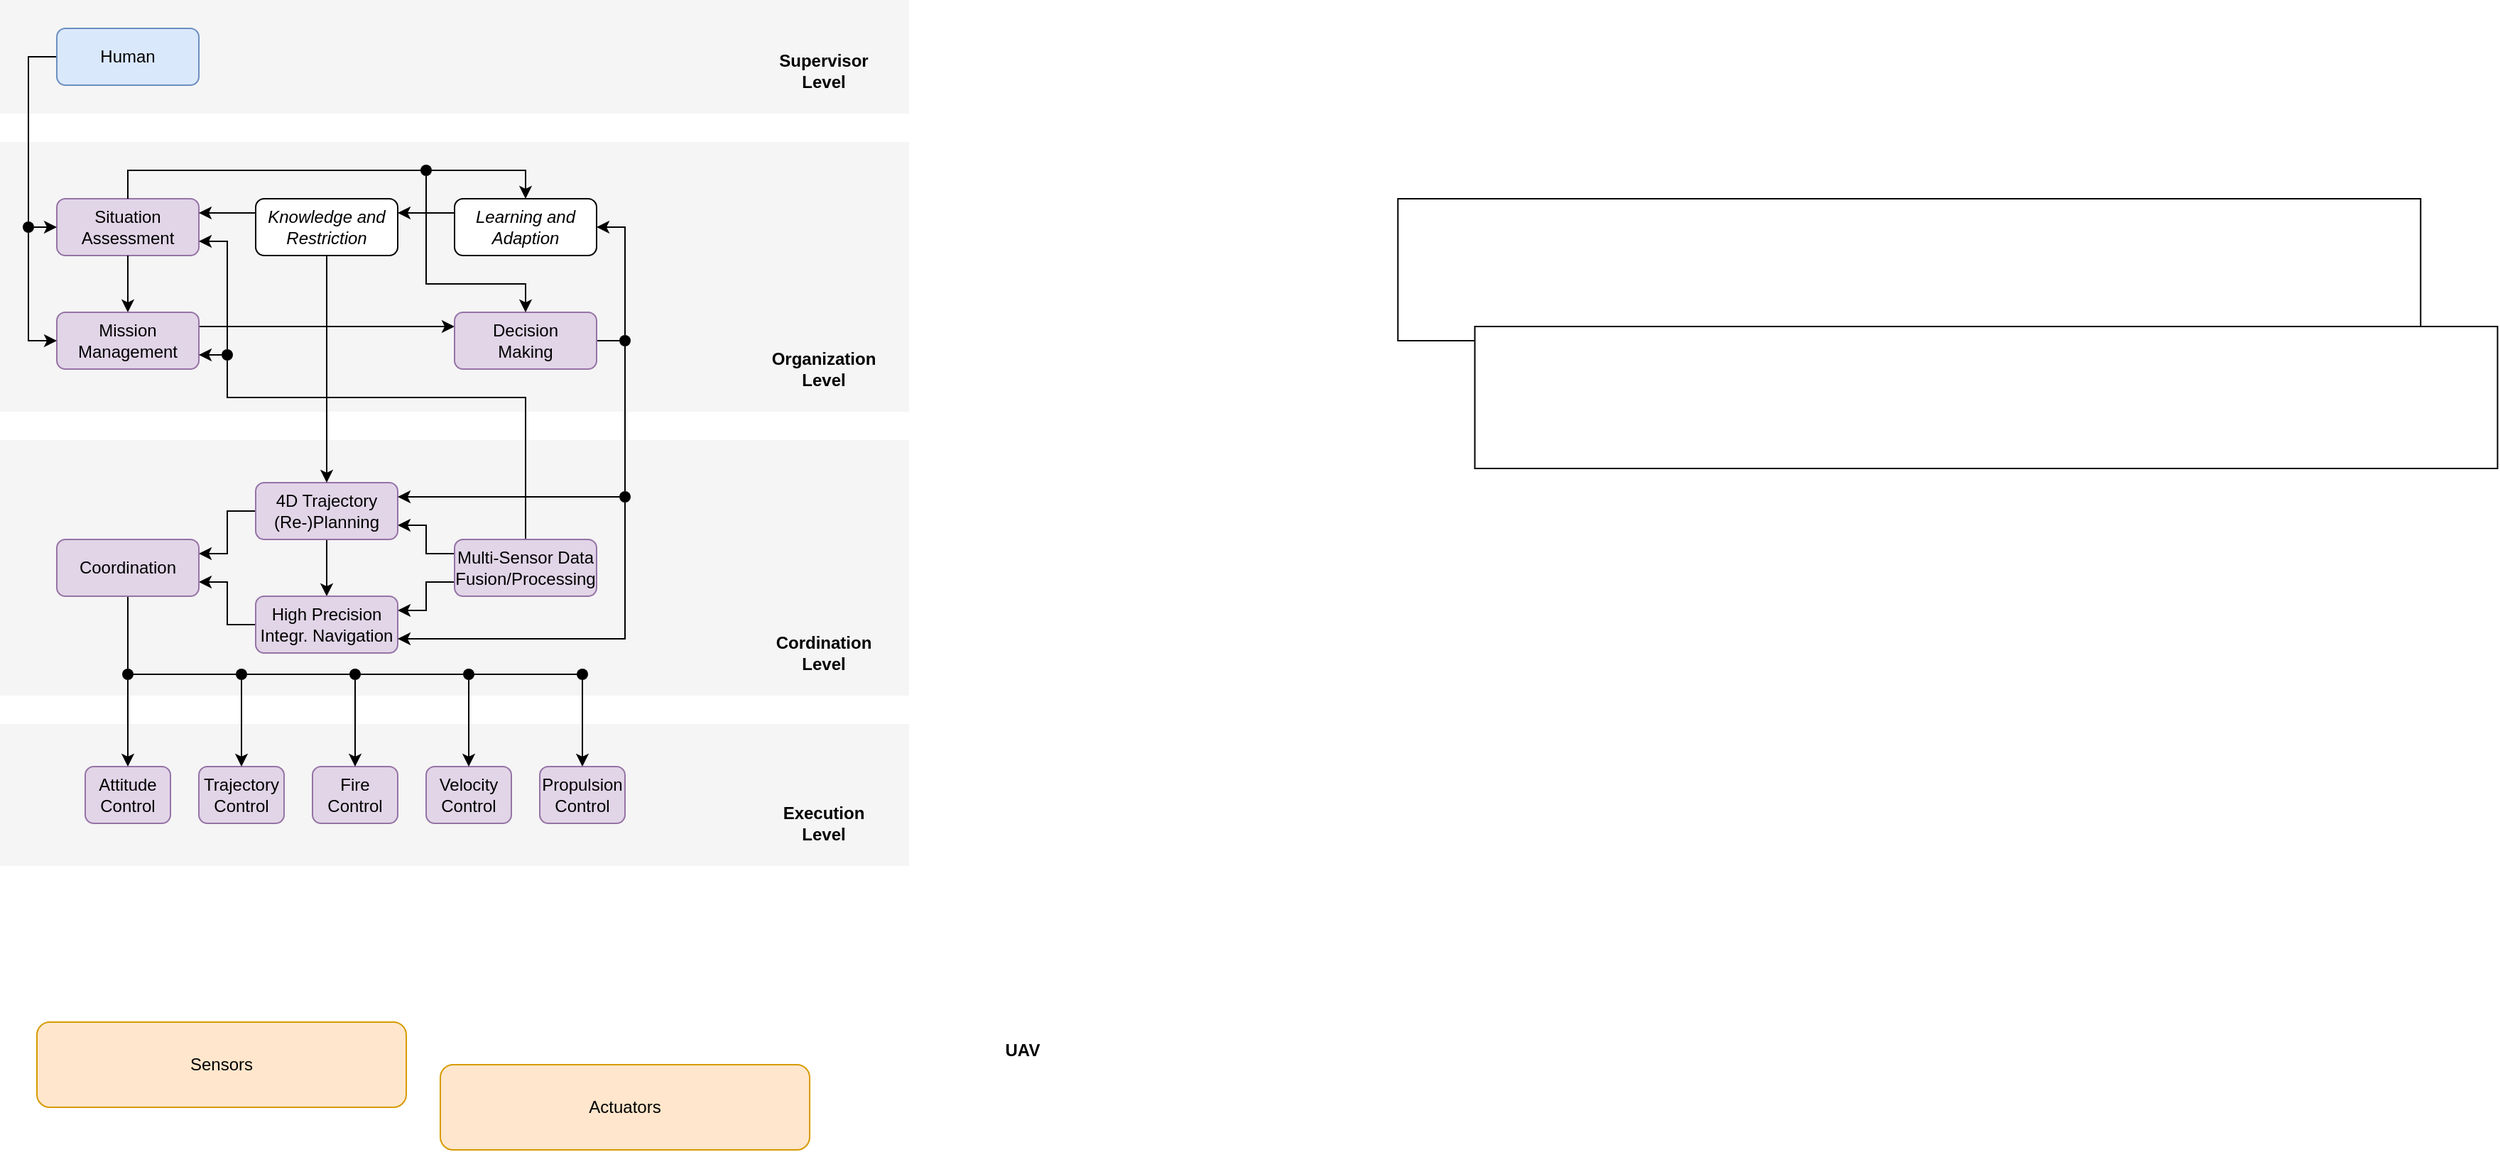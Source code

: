 <mxfile version="12.1.3" type="device" pages="1"><diagram id="9xZXBV6ekAi7VDnVgfK0" name="Page-1"><mxGraphModel dx="1343" dy="714" grid="1" gridSize="10" guides="1" tooltips="1" connect="1" arrows="1" fold="1" page="1" pageScale="1" pageWidth="850" pageHeight="1100" math="0" shadow="0"><root><mxCell id="0"/><mxCell id="1" parent="0"/><mxCell id="wY0o9r1TM8tvXdrMcEN--129" value="" style="rounded=0;whiteSpace=wrap;html=1;dashed=1;fillColor=#f5f5f5;strokeColor=none;fontColor=#333333;" vertex="1" parent="1"><mxGeometry x="120" y="20" width="640" height="80" as="geometry"/></mxCell><mxCell id="wY0o9r1TM8tvXdrMcEN--128" value="" style="rounded=0;whiteSpace=wrap;html=1;fillColor=#f5f5f5;dashed=1;strokeColor=none;fontColor=#333333;" vertex="1" parent="1"><mxGeometry x="120" y="530" width="640" height="100" as="geometry"/></mxCell><mxCell id="wY0o9r1TM8tvXdrMcEN--127" value="" style="rounded=0;whiteSpace=wrap;html=1;fillColor=#f5f5f5;dashed=1;strokeColor=none;fontColor=#333333;" vertex="1" parent="1"><mxGeometry x="120" y="330" width="640" height="180" as="geometry"/></mxCell><mxCell id="2LVLRNIlhhIpDmuXOOfF-21" value="" style="rounded=0;whiteSpace=wrap;html=1;dashed=1;fillColor=#f5f5f5;strokeColor=none;fontColor=#333333;" parent="1" vertex="1"><mxGeometry x="120" y="120" width="640" height="190" as="geometry"/></mxCell><mxCell id="SJ9XH6IDvFnvGOg-1nQ6-1" value="&lt;div&gt;Situation &lt;br&gt;&lt;/div&gt;&lt;div&gt;Assessment&lt;/div&gt;" style="rounded=1;whiteSpace=wrap;html=1;fillColor=#e1d5e7;strokeColor=#9673a6;" parent="1" vertex="1"><mxGeometry x="160" y="160" width="100" height="40" as="geometry"/></mxCell><mxCell id="2LVLRNIlhhIpDmuXOOfF-2" value="" style="rounded=0;whiteSpace=wrap;html=1;" parent="1" vertex="1"><mxGeometry x="1104.138" y="160" width="720" height="100" as="geometry"/></mxCell><mxCell id="2LVLRNIlhhIpDmuXOOfF-5" value="" style="rounded=0;whiteSpace=wrap;html=1;" parent="1" vertex="1"><mxGeometry x="1158.276" y="250" width="720" height="100" as="geometry"/></mxCell><mxCell id="wY0o9r1TM8tvXdrMcEN--20" value="" style="edgeStyle=orthogonalEdgeStyle;rounded=0;orthogonalLoop=1;jettySize=auto;html=1;endArrow=classic;endFill=1;" edge="1" parent="1" source="SJ9XH6IDvFnvGOg-1nQ6-1" target="SJ9XH6IDvFnvGOg-1nQ6-2"><mxGeometry relative="1" as="geometry"/></mxCell><mxCell id="wY0o9r1TM8tvXdrMcEN--35" value="" style="edgeStyle=orthogonalEdgeStyle;rounded=0;orthogonalLoop=1;jettySize=auto;html=1;startArrow=none;startFill=0;endArrow=none;endFill=0;entryX=0;entryY=0.5;entryDx=0;entryDy=0;" edge="1" parent="1" source="SJ9XH6IDvFnvGOg-1nQ6-1" target="wY0o9r1TM8tvXdrMcEN--46"><mxGeometry relative="1" as="geometry"><mxPoint x="320" y="120" as="targetPoint"/><Array as="points"><mxPoint x="210" y="140"/></Array></mxGeometry></mxCell><mxCell id="wY0o9r1TM8tvXdrMcEN--21" value="" style="edgeStyle=orthogonalEdgeStyle;rounded=0;orthogonalLoop=1;jettySize=auto;html=1;endArrow=classic;endFill=1;" edge="1" parent="1" source="SJ9XH6IDvFnvGOg-1nQ6-2" target="2LVLRNIlhhIpDmuXOOfF-1"><mxGeometry relative="1" as="geometry"><Array as="points"><mxPoint x="320" y="250"/><mxPoint x="320" y="250"/></Array></mxGeometry></mxCell><mxCell id="SJ9XH6IDvFnvGOg-1nQ6-2" value="&lt;div&gt;Mission&lt;/div&gt;&lt;div&gt;Management&lt;/div&gt;" style="rounded=1;whiteSpace=wrap;html=1;fillColor=#e1d5e7;strokeColor=#9673a6;" parent="1" vertex="1"><mxGeometry x="160" y="240" width="100" height="40" as="geometry"/></mxCell><mxCell id="wY0o9r1TM8tvXdrMcEN--81" value="" style="edgeStyle=orthogonalEdgeStyle;rounded=0;orthogonalLoop=1;jettySize=auto;html=1;startArrow=none;startFill=0;endArrow=classic;endFill=1;exitX=0;exitY=0.25;exitDx=0;exitDy=0;entryX=1;entryY=0.75;entryDx=0;entryDy=0;" edge="1" parent="1" source="SJ9XH6IDvFnvGOg-1nQ6-8" target="2LVLRNIlhhIpDmuXOOfF-6"><mxGeometry relative="1" as="geometry"><mxPoint x="470" y="360" as="targetPoint"/><Array as="points"><mxPoint x="420" y="410"/><mxPoint x="420" y="390"/></Array></mxGeometry></mxCell><mxCell id="wY0o9r1TM8tvXdrMcEN--83" value="" style="edgeStyle=orthogonalEdgeStyle;rounded=0;orthogonalLoop=1;jettySize=auto;html=1;startArrow=none;startFill=0;endArrow=classic;endFill=1;entryX=1;entryY=0.25;entryDx=0;entryDy=0;exitX=0;exitY=0.75;exitDx=0;exitDy=0;" edge="1" parent="1" source="SJ9XH6IDvFnvGOg-1nQ6-8" target="2LVLRNIlhhIpDmuXOOfF-7"><mxGeometry relative="1" as="geometry"><mxPoint x="490" y="480" as="targetPoint"/><Array as="points"><mxPoint x="420" y="430"/><mxPoint x="420" y="450"/></Array></mxGeometry></mxCell><mxCell id="wY0o9r1TM8tvXdrMcEN--95" value="" style="edgeStyle=orthogonalEdgeStyle;rounded=0;orthogonalLoop=1;jettySize=auto;html=1;startArrow=none;startFill=0;endArrow=none;endFill=0;strokeColor=#000000;entryX=0.5;entryY=1;entryDx=0;entryDy=0;" edge="1" parent="1" source="SJ9XH6IDvFnvGOg-1nQ6-8" target="wY0o9r1TM8tvXdrMcEN--92"><mxGeometry relative="1" as="geometry"><mxPoint x="490" y="320" as="targetPoint"/><Array as="points"><mxPoint x="490" y="300"/><mxPoint x="280" y="300"/></Array></mxGeometry></mxCell><mxCell id="SJ9XH6IDvFnvGOg-1nQ6-8" value="&lt;div&gt;Multi-Sensor Data Fusion/Processing&lt;br&gt;&lt;/div&gt;" style="rounded=1;whiteSpace=wrap;html=1;fillColor=#e1d5e7;strokeColor=#9673a6;" parent="1" vertex="1"><mxGeometry x="440" y="400" width="100" height="40" as="geometry"/></mxCell><mxCell id="wY0o9r1TM8tvXdrMcEN--54" value="" style="rounded=0;orthogonalLoop=1;jettySize=auto;html=1;startArrow=none;startFill=0;endArrow=none;endFill=0;entryX=0;entryY=0.5;entryDx=0;entryDy=0;" edge="1" parent="1" source="2LVLRNIlhhIpDmuXOOfF-1" target="wY0o9r1TM8tvXdrMcEN--51"><mxGeometry relative="1" as="geometry"><mxPoint x="620" y="260" as="targetPoint"/></mxGeometry></mxCell><mxCell id="2LVLRNIlhhIpDmuXOOfF-1" value="&lt;div&gt;Decision&lt;/div&gt;&lt;div&gt;Making&lt;br&gt;&lt;/div&gt;" style="rounded=1;whiteSpace=wrap;html=1;fillColor=#e1d5e7;strokeColor=#9673a6;" parent="1" vertex="1"><mxGeometry x="440" y="240" width="100" height="40" as="geometry"/></mxCell><mxCell id="2LVLRNIlhhIpDmuXOOfF-4" value="&lt;div&gt;&lt;b&gt;Organization&lt;/b&gt;&lt;/div&gt;&lt;div&gt;&lt;b&gt;Level&lt;/b&gt;&lt;/div&gt;" style="text;html=1;strokeColor=none;fillColor=none;align=center;verticalAlign=middle;whiteSpace=wrap;rounded=0;" parent="1" vertex="1"><mxGeometry x="640" y="250" width="120" height="60" as="geometry"/></mxCell><mxCell id="wY0o9r1TM8tvXdrMcEN--72" value="" style="edgeStyle=orthogonalEdgeStyle;rounded=0;orthogonalLoop=1;jettySize=auto;html=1;startArrow=none;startFill=0;endArrow=classic;endFill=1;" edge="1" parent="1" source="2LVLRNIlhhIpDmuXOOfF-6" target="2LVLRNIlhhIpDmuXOOfF-7"><mxGeometry relative="1" as="geometry"/></mxCell><mxCell id="wY0o9r1TM8tvXdrMcEN--76" value="" style="edgeStyle=orthogonalEdgeStyle;rounded=0;orthogonalLoop=1;jettySize=auto;html=1;startArrow=none;startFill=0;endArrow=classic;endFill=1;entryX=1;entryY=0.25;entryDx=0;entryDy=0;" edge="1" parent="1" source="2LVLRNIlhhIpDmuXOOfF-6" target="2LVLRNIlhhIpDmuXOOfF-8"><mxGeometry relative="1" as="geometry"><mxPoint x="360" y="380" as="targetPoint"/><Array as="points"><mxPoint x="280" y="380"/><mxPoint x="280" y="410"/></Array></mxGeometry></mxCell><mxCell id="2LVLRNIlhhIpDmuXOOfF-6" value="&lt;div&gt;4D Trajectory&lt;/div&gt;&lt;div&gt;(Re-)Planning&lt;/div&gt;" style="rounded=1;whiteSpace=wrap;html=1;fillColor=#e1d5e7;strokeColor=#9673a6;" parent="1" vertex="1"><mxGeometry x="300" y="360" width="100" height="40" as="geometry"/></mxCell><mxCell id="wY0o9r1TM8tvXdrMcEN--74" value="" style="edgeStyle=orthogonalEdgeStyle;rounded=0;orthogonalLoop=1;jettySize=auto;html=1;startArrow=none;startFill=0;endArrow=classic;endFill=1;entryX=1;entryY=0.75;entryDx=0;entryDy=0;" edge="1" parent="1" source="2LVLRNIlhhIpDmuXOOfF-7" target="2LVLRNIlhhIpDmuXOOfF-8"><mxGeometry relative="1" as="geometry"><mxPoint x="360" y="460" as="targetPoint"/></mxGeometry></mxCell><mxCell id="2LVLRNIlhhIpDmuXOOfF-7" value="&lt;div&gt;&lt;font style=&quot;font-size: 12px&quot;&gt;&lt;font style=&quot;font-size: 12px&quot;&gt;High Precision&lt;/font&gt; Integr. Navigation&lt;/font&gt;&lt;/div&gt;" style="rounded=1;whiteSpace=wrap;html=1;fillColor=#e1d5e7;strokeColor=#9673a6;" parent="1" vertex="1"><mxGeometry x="300" y="440" width="100" height="40" as="geometry"/></mxCell><mxCell id="wY0o9r1TM8tvXdrMcEN--103" value="" style="edgeStyle=none;rounded=0;orthogonalLoop=1;jettySize=auto;html=1;startArrow=none;startFill=0;endArrow=none;endFill=0;strokeColor=#000000;entryX=0.5;entryY=0;entryDx=0;entryDy=0;" edge="1" parent="1" source="2LVLRNIlhhIpDmuXOOfF-8" target="wY0o9r1TM8tvXdrMcEN--101"><mxGeometry relative="1" as="geometry"><mxPoint x="210" y="520" as="targetPoint"/></mxGeometry></mxCell><mxCell id="2LVLRNIlhhIpDmuXOOfF-8" value="Coordination" style="rounded=1;whiteSpace=wrap;html=1;fillColor=#e1d5e7;strokeColor=#9673a6;" parent="1" vertex="1"><mxGeometry x="160" y="400" width="100" height="40" as="geometry"/></mxCell><mxCell id="2LVLRNIlhhIpDmuXOOfF-10" value="&lt;b&gt;Cordination&lt;/b&gt;&lt;div&gt;&lt;b&gt;Level&lt;/b&gt;&lt;/div&gt;" style="text;html=1;strokeColor=none;fillColor=none;align=center;verticalAlign=middle;whiteSpace=wrap;rounded=0;" parent="1" vertex="1"><mxGeometry x="640" y="450" width="120" height="60" as="geometry"/></mxCell><mxCell id="2LVLRNIlhhIpDmuXOOfF-12" value="&lt;div&gt;Attitude &lt;br&gt;&lt;/div&gt;&lt;div&gt;Control&lt;/div&gt;" style="rounded=1;whiteSpace=wrap;html=1;fillColor=#e1d5e7;strokeColor=#9673a6;" parent="1" vertex="1"><mxGeometry x="180" y="560" width="60" height="40" as="geometry"/></mxCell><mxCell id="2LVLRNIlhhIpDmuXOOfF-13" value="Trajectory Control" style="rounded=1;whiteSpace=wrap;html=1;fillColor=#e1d5e7;strokeColor=#9673a6;" parent="1" vertex="1"><mxGeometry x="260" y="560" width="60" height="40" as="geometry"/></mxCell><mxCell id="2LVLRNIlhhIpDmuXOOfF-14" value="&lt;div&gt;Fire &lt;br&gt;&lt;/div&gt;&lt;div&gt;Control&lt;/div&gt;" style="rounded=1;whiteSpace=wrap;html=1;fillColor=#e1d5e7;strokeColor=#9673a6;" parent="1" vertex="1"><mxGeometry x="340" y="560" width="60" height="40" as="geometry"/></mxCell><mxCell id="2LVLRNIlhhIpDmuXOOfF-15" value="&lt;div&gt;Velocity &lt;br&gt;&lt;/div&gt;&lt;div&gt;Control&lt;/div&gt;" style="rounded=1;whiteSpace=wrap;html=1;fillColor=#e1d5e7;strokeColor=#9673a6;" parent="1" vertex="1"><mxGeometry x="420" y="560" width="60" height="40" as="geometry"/></mxCell><mxCell id="2LVLRNIlhhIpDmuXOOfF-16" value="Propulsion Control" style="rounded=1;whiteSpace=wrap;html=1;fillColor=#e1d5e7;strokeColor=#9673a6;" parent="1" vertex="1"><mxGeometry x="500" y="560" width="60" height="40" as="geometry"/></mxCell><mxCell id="2LVLRNIlhhIpDmuXOOfF-17" value="&lt;b&gt;Execution&lt;br&gt;&lt;/b&gt;&lt;div&gt;&lt;b&gt;Level&lt;/b&gt;&lt;/div&gt;" style="text;html=1;strokeColor=none;fillColor=none;align=center;verticalAlign=middle;whiteSpace=wrap;rounded=0;" parent="1" vertex="1"><mxGeometry x="640" y="570" width="120" height="60" as="geometry"/></mxCell><mxCell id="2LVLRNIlhhIpDmuXOOfF-22" value="&lt;div&gt;&lt;b&gt;Supervisor&lt;/b&gt;&lt;/div&gt;&lt;div&gt;&lt;b&gt;Level&lt;/b&gt;&lt;/div&gt;" style="text;html=1;strokeColor=none;fillColor=none;align=center;verticalAlign=middle;whiteSpace=wrap;rounded=0;" parent="1" vertex="1"><mxGeometry x="640" y="40" width="120" height="60" as="geometry"/></mxCell><mxCell id="2LVLRNIlhhIpDmuXOOfF-24" value="&lt;b&gt;UAV&lt;/b&gt;" style="text;html=1;strokeColor=none;fillColor=none;align=center;verticalAlign=middle;whiteSpace=wrap;rounded=0;" parent="1" vertex="1"><mxGeometry x="780" y="730" width="120" height="60" as="geometry"/></mxCell><mxCell id="wY0o9r1TM8tvXdrMcEN--13" value="Actuators" style="rounded=1;whiteSpace=wrap;html=1;fillColor=#ffe6cc;strokeColor=#d79b00;" vertex="1" parent="1"><mxGeometry x="430" y="770" width="260" height="60" as="geometry"/></mxCell><mxCell id="wY0o9r1TM8tvXdrMcEN--14" value="Sensors" style="rounded=1;whiteSpace=wrap;html=1;fillColor=#ffe6cc;strokeColor=#d79b00;" vertex="1" parent="1"><mxGeometry x="146" y="740" width="260" height="60" as="geometry"/></mxCell><mxCell id="wY0o9r1TM8tvXdrMcEN--23" value="" style="edgeStyle=orthogonalEdgeStyle;rounded=0;orthogonalLoop=1;jettySize=auto;html=1;endArrow=none;endFill=0;entryX=0.5;entryY=0;entryDx=0;entryDy=0;" edge="1" parent="1" source="wY0o9r1TM8tvXdrMcEN--17" target="wY0o9r1TM8tvXdrMcEN--57"><mxGeometry relative="1" as="geometry"><mxPoint x="80" y="100" as="targetPoint"/><Array as="points"><mxPoint x="140" y="60"/></Array></mxGeometry></mxCell><mxCell id="wY0o9r1TM8tvXdrMcEN--17" value="Human" style="rounded=1;whiteSpace=wrap;html=1;fillColor=#dae8fc;strokeColor=#6c8ebf;" vertex="1" parent="1"><mxGeometry x="160" y="40" width="100" height="40" as="geometry"/></mxCell><mxCell id="wY0o9r1TM8tvXdrMcEN--28" value="" style="edgeStyle=orthogonalEdgeStyle;rounded=0;orthogonalLoop=1;jettySize=auto;html=1;endArrow=classic;endFill=1;entryX=1;entryY=0.25;entryDx=0;entryDy=0;exitX=0;exitY=0.25;exitDx=0;exitDy=0;" edge="1" parent="1" source="wY0o9r1TM8tvXdrMcEN--25" target="SJ9XH6IDvFnvGOg-1nQ6-1"><mxGeometry relative="1" as="geometry"/></mxCell><mxCell id="wY0o9r1TM8tvXdrMcEN--100" value="" style="edgeStyle=none;rounded=0;orthogonalLoop=1;jettySize=auto;html=1;startArrow=none;startFill=0;endArrow=classic;endFill=1;strokeColor=#000000;entryX=0.5;entryY=0;entryDx=0;entryDy=0;" edge="1" parent="1" source="wY0o9r1TM8tvXdrMcEN--25" target="2LVLRNIlhhIpDmuXOOfF-6"><mxGeometry relative="1" as="geometry"><mxPoint x="350" y="280" as="targetPoint"/></mxGeometry></mxCell><mxCell id="wY0o9r1TM8tvXdrMcEN--25" value="&lt;i&gt;Knowledge and Restriction&lt;/i&gt;" style="rounded=1;whiteSpace=wrap;html=1;" vertex="1" parent="1"><mxGeometry x="300" y="160" width="100" height="40" as="geometry"/></mxCell><mxCell id="wY0o9r1TM8tvXdrMcEN--27" value="" style="edgeStyle=orthogonalEdgeStyle;rounded=0;orthogonalLoop=1;jettySize=auto;html=1;endArrow=classic;endFill=1;entryX=1;entryY=0.25;entryDx=0;entryDy=0;exitX=0;exitY=0.25;exitDx=0;exitDy=0;" edge="1" parent="1" source="wY0o9r1TM8tvXdrMcEN--26" target="wY0o9r1TM8tvXdrMcEN--25"><mxGeometry relative="1" as="geometry"/></mxCell><mxCell id="wY0o9r1TM8tvXdrMcEN--26" value="&lt;i&gt;Learning and Adaption&lt;/i&gt;" style="rounded=1;whiteSpace=wrap;html=1;" vertex="1" parent="1"><mxGeometry x="440" y="160" width="100" height="40" as="geometry"/></mxCell><mxCell id="wY0o9r1TM8tvXdrMcEN--48" value="" style="edgeStyle=orthogonalEdgeStyle;rounded=0;orthogonalLoop=1;jettySize=auto;html=1;startArrow=none;startFill=0;endArrow=classic;endFill=1;entryX=0.5;entryY=0;entryDx=0;entryDy=0;" edge="1" parent="1" source="wY0o9r1TM8tvXdrMcEN--46" target="wY0o9r1TM8tvXdrMcEN--26"><mxGeometry relative="1" as="geometry"><mxPoint x="505" y="140" as="targetPoint"/></mxGeometry></mxCell><mxCell id="wY0o9r1TM8tvXdrMcEN--50" value="" style="edgeStyle=orthogonalEdgeStyle;rounded=0;orthogonalLoop=1;jettySize=auto;html=1;startArrow=none;startFill=0;endArrow=classic;endFill=1;entryX=0.5;entryY=0;entryDx=0;entryDy=0;" edge="1" parent="1" source="wY0o9r1TM8tvXdrMcEN--46" target="2LVLRNIlhhIpDmuXOOfF-1"><mxGeometry relative="1" as="geometry"><mxPoint x="420" y="225" as="targetPoint"/><Array as="points"><mxPoint x="420" y="220"/><mxPoint x="490" y="220"/></Array></mxGeometry></mxCell><mxCell id="wY0o9r1TM8tvXdrMcEN--46" value="" style="ellipse;whiteSpace=wrap;html=1;aspect=fixed;dashed=1;fillColor=#000000;strokeColor=none;" vertex="1" parent="1"><mxGeometry x="416" y="136" width="8" height="8" as="geometry"/></mxCell><mxCell id="wY0o9r1TM8tvXdrMcEN--56" value="" style="edgeStyle=orthogonalEdgeStyle;rounded=0;orthogonalLoop=1;jettySize=auto;html=1;startArrow=none;startFill=0;endArrow=classic;endFill=1;entryX=1;entryY=0.5;entryDx=0;entryDy=0;" edge="1" parent="1" source="wY0o9r1TM8tvXdrMcEN--51" target="wY0o9r1TM8tvXdrMcEN--26"><mxGeometry relative="1" as="geometry"><mxPoint x="560" y="175" as="targetPoint"/><Array as="points"><mxPoint x="560" y="180"/></Array></mxGeometry></mxCell><mxCell id="wY0o9r1TM8tvXdrMcEN--66" value="" style="edgeStyle=none;rounded=0;orthogonalLoop=1;jettySize=auto;html=1;startArrow=none;startFill=0;endArrow=none;endFill=0;" edge="1" parent="1" source="wY0o9r1TM8tvXdrMcEN--51" target="wY0o9r1TM8tvXdrMcEN--65"><mxGeometry relative="1" as="geometry"/></mxCell><mxCell id="wY0o9r1TM8tvXdrMcEN--51" value="" style="ellipse;whiteSpace=wrap;html=1;aspect=fixed;dashed=1;fillColor=#000000;strokeColor=none;" vertex="1" parent="1"><mxGeometry x="556" y="256" width="8" height="8" as="geometry"/></mxCell><mxCell id="wY0o9r1TM8tvXdrMcEN--59" value="" style="edgeStyle=orthogonalEdgeStyle;rounded=0;orthogonalLoop=1;jettySize=auto;html=1;startArrow=none;startFill=0;endArrow=classic;endFill=1;entryX=0;entryY=0.5;entryDx=0;entryDy=0;" edge="1" parent="1" source="wY0o9r1TM8tvXdrMcEN--57" target="SJ9XH6IDvFnvGOg-1nQ6-2"><mxGeometry relative="1" as="geometry"><mxPoint x="140" y="265" as="targetPoint"/><Array as="points"><mxPoint x="140" y="260"/></Array></mxGeometry></mxCell><mxCell id="wY0o9r1TM8tvXdrMcEN--62" value="" style="rounded=0;orthogonalLoop=1;jettySize=auto;html=1;startArrow=none;startFill=0;endArrow=classic;endFill=1;entryX=0;entryY=0.5;entryDx=0;entryDy=0;" edge="1" parent="1" source="wY0o9r1TM8tvXdrMcEN--57" target="SJ9XH6IDvFnvGOg-1nQ6-1"><mxGeometry relative="1" as="geometry"><mxPoint x="55" y="180" as="targetPoint"/></mxGeometry></mxCell><mxCell id="wY0o9r1TM8tvXdrMcEN--57" value="" style="ellipse;whiteSpace=wrap;html=1;aspect=fixed;dashed=1;fillColor=#000000;strokeColor=none;" vertex="1" parent="1"><mxGeometry x="136" y="176" width="8" height="8" as="geometry"/></mxCell><mxCell id="wY0o9r1TM8tvXdrMcEN--69" value="" style="edgeStyle=orthogonalEdgeStyle;rounded=0;orthogonalLoop=1;jettySize=auto;html=1;startArrow=none;startFill=0;endArrow=classic;endFill=1;entryX=1;entryY=0.25;entryDx=0;entryDy=0;" edge="1" parent="1" source="wY0o9r1TM8tvXdrMcEN--65" target="2LVLRNIlhhIpDmuXOOfF-6"><mxGeometry relative="1" as="geometry"><Array as="points"><mxPoint x="500" y="370"/><mxPoint x="500" y="370"/></Array></mxGeometry></mxCell><mxCell id="wY0o9r1TM8tvXdrMcEN--71" value="" style="edgeStyle=orthogonalEdgeStyle;rounded=0;orthogonalLoop=1;jettySize=auto;html=1;startArrow=none;startFill=0;endArrow=classic;endFill=1;entryX=1;entryY=0.75;entryDx=0;entryDy=0;" edge="1" parent="1" source="wY0o9r1TM8tvXdrMcEN--65" target="2LVLRNIlhhIpDmuXOOfF-7"><mxGeometry relative="1" as="geometry"><mxPoint x="560" y="465" as="targetPoint"/><Array as="points"><mxPoint x="560" y="470"/></Array></mxGeometry></mxCell><mxCell id="wY0o9r1TM8tvXdrMcEN--65" value="" style="ellipse;whiteSpace=wrap;html=1;dashed=1;fillColor=#000000;strokeColor=none;aspect=fixed;" vertex="1" parent="1"><mxGeometry x="556" y="366" width="8" height="8" as="geometry"/></mxCell><mxCell id="wY0o9r1TM8tvXdrMcEN--93" value="" style="rounded=0;orthogonalLoop=1;jettySize=auto;html=1;startArrow=none;startFill=0;endArrow=classic;endFill=1;entryX=1;entryY=0.75;entryDx=0;entryDy=0;strokeColor=#000000;" edge="1" parent="1" source="wY0o9r1TM8tvXdrMcEN--92" target="SJ9XH6IDvFnvGOg-1nQ6-2"><mxGeometry relative="1" as="geometry"/></mxCell><mxCell id="wY0o9r1TM8tvXdrMcEN--97" value="" style="edgeStyle=orthogonalEdgeStyle;rounded=0;orthogonalLoop=1;jettySize=auto;html=1;startArrow=none;startFill=0;endArrow=classic;endFill=1;strokeColor=#000000;entryX=1;entryY=0.75;entryDx=0;entryDy=0;" edge="1" parent="1" source="wY0o9r1TM8tvXdrMcEN--92" target="SJ9XH6IDvFnvGOg-1nQ6-1"><mxGeometry relative="1" as="geometry"><mxPoint x="280" y="185" as="targetPoint"/><Array as="points"><mxPoint x="280" y="190"/></Array></mxGeometry></mxCell><mxCell id="wY0o9r1TM8tvXdrMcEN--92" value="" style="ellipse;whiteSpace=wrap;html=1;aspect=fixed;dashed=1;fillColor=#000000;strokeColor=none;" vertex="1" parent="1"><mxGeometry x="276" y="266" width="8" height="8" as="geometry"/></mxCell><mxCell id="wY0o9r1TM8tvXdrMcEN--110" value="" style="rounded=0;orthogonalLoop=1;jettySize=auto;html=1;startArrow=none;startFill=0;endArrow=none;endFill=0;strokeColor=#000000;" edge="1" parent="1" source="wY0o9r1TM8tvXdrMcEN--101" target="wY0o9r1TM8tvXdrMcEN--109"><mxGeometry relative="1" as="geometry"/></mxCell><mxCell id="wY0o9r1TM8tvXdrMcEN--118" value="" style="rounded=0;orthogonalLoop=1;jettySize=auto;html=1;startArrow=none;startFill=0;endArrow=classic;endFill=1;strokeColor=#000000;entryX=0.5;entryY=0;entryDx=0;entryDy=0;" edge="1" parent="1" source="wY0o9r1TM8tvXdrMcEN--101" target="2LVLRNIlhhIpDmuXOOfF-12"><mxGeometry relative="1" as="geometry"><mxPoint x="210" y="625" as="targetPoint"/></mxGeometry></mxCell><mxCell id="wY0o9r1TM8tvXdrMcEN--101" value="" style="ellipse;whiteSpace=wrap;html=1;dashed=1;fillColor=#000000;strokeColor=none;aspect=fixed;" vertex="1" parent="1"><mxGeometry x="206" y="491" width="8" height="8" as="geometry"/></mxCell><mxCell id="wY0o9r1TM8tvXdrMcEN--112" value="" style="rounded=0;orthogonalLoop=1;jettySize=auto;html=1;startArrow=none;startFill=0;endArrow=none;endFill=0;strokeColor=#000000;" edge="1" parent="1" source="wY0o9r1TM8tvXdrMcEN--109" target="wY0o9r1TM8tvXdrMcEN--111"><mxGeometry relative="1" as="geometry"/></mxCell><mxCell id="wY0o9r1TM8tvXdrMcEN--120" value="" style="edgeStyle=none;rounded=0;orthogonalLoop=1;jettySize=auto;html=1;startArrow=none;startFill=0;endArrow=classic;endFill=1;strokeColor=#000000;entryX=0.5;entryY=0;entryDx=0;entryDy=0;" edge="1" parent="1" source="wY0o9r1TM8tvXdrMcEN--109" target="2LVLRNIlhhIpDmuXOOfF-13"><mxGeometry relative="1" as="geometry"><mxPoint x="290" y="625" as="targetPoint"/></mxGeometry></mxCell><mxCell id="wY0o9r1TM8tvXdrMcEN--109" value="" style="ellipse;whiteSpace=wrap;html=1;dashed=1;fillColor=#000000;strokeColor=none;aspect=fixed;" vertex="1" parent="1"><mxGeometry x="286" y="491" width="8" height="8" as="geometry"/></mxCell><mxCell id="wY0o9r1TM8tvXdrMcEN--114" value="" style="rounded=0;orthogonalLoop=1;jettySize=auto;html=1;startArrow=none;startFill=0;endArrow=none;endFill=0;strokeColor=#000000;" edge="1" parent="1" source="wY0o9r1TM8tvXdrMcEN--111" target="wY0o9r1TM8tvXdrMcEN--113"><mxGeometry relative="1" as="geometry"/></mxCell><mxCell id="wY0o9r1TM8tvXdrMcEN--122" value="" style="edgeStyle=none;rounded=0;orthogonalLoop=1;jettySize=auto;html=1;startArrow=none;startFill=0;endArrow=classic;endFill=1;strokeColor=#000000;entryX=0.5;entryY=0;entryDx=0;entryDy=0;" edge="1" parent="1" source="wY0o9r1TM8tvXdrMcEN--111" target="2LVLRNIlhhIpDmuXOOfF-14"><mxGeometry relative="1" as="geometry"><mxPoint x="370" y="625" as="targetPoint"/></mxGeometry></mxCell><mxCell id="wY0o9r1TM8tvXdrMcEN--111" value="" style="ellipse;whiteSpace=wrap;html=1;dashed=1;fillColor=#000000;strokeColor=none;aspect=fixed;" vertex="1" parent="1"><mxGeometry x="366" y="491" width="8" height="8" as="geometry"/></mxCell><mxCell id="wY0o9r1TM8tvXdrMcEN--116" value="" style="rounded=0;orthogonalLoop=1;jettySize=auto;html=1;startArrow=none;startFill=0;endArrow=none;endFill=0;strokeColor=#000000;" edge="1" parent="1" source="wY0o9r1TM8tvXdrMcEN--113" target="wY0o9r1TM8tvXdrMcEN--115"><mxGeometry relative="1" as="geometry"/></mxCell><mxCell id="wY0o9r1TM8tvXdrMcEN--124" value="" style="edgeStyle=none;rounded=0;orthogonalLoop=1;jettySize=auto;html=1;startArrow=none;startFill=0;endArrow=classic;endFill=1;strokeColor=#000000;entryX=0.5;entryY=0;entryDx=0;entryDy=0;" edge="1" parent="1" source="wY0o9r1TM8tvXdrMcEN--113" target="2LVLRNIlhhIpDmuXOOfF-15"><mxGeometry relative="1" as="geometry"><mxPoint x="450" y="625" as="targetPoint"/></mxGeometry></mxCell><mxCell id="wY0o9r1TM8tvXdrMcEN--113" value="" style="ellipse;whiteSpace=wrap;html=1;dashed=1;fillColor=#000000;strokeColor=none;aspect=fixed;" vertex="1" parent="1"><mxGeometry x="446" y="491" width="8" height="8" as="geometry"/></mxCell><mxCell id="wY0o9r1TM8tvXdrMcEN--126" value="" style="edgeStyle=none;rounded=0;orthogonalLoop=1;jettySize=auto;html=1;startArrow=none;startFill=0;endArrow=classic;endFill=1;strokeColor=#000000;entryX=0.5;entryY=0;entryDx=0;entryDy=0;" edge="1" parent="1" source="wY0o9r1TM8tvXdrMcEN--115" target="2LVLRNIlhhIpDmuXOOfF-16"><mxGeometry relative="1" as="geometry"><mxPoint x="530" y="625" as="targetPoint"/></mxGeometry></mxCell><mxCell id="wY0o9r1TM8tvXdrMcEN--115" value="" style="ellipse;whiteSpace=wrap;html=1;dashed=1;fillColor=#000000;strokeColor=none;aspect=fixed;" vertex="1" parent="1"><mxGeometry x="526" y="491" width="8" height="8" as="geometry"/></mxCell></root></mxGraphModel></diagram></mxfile>